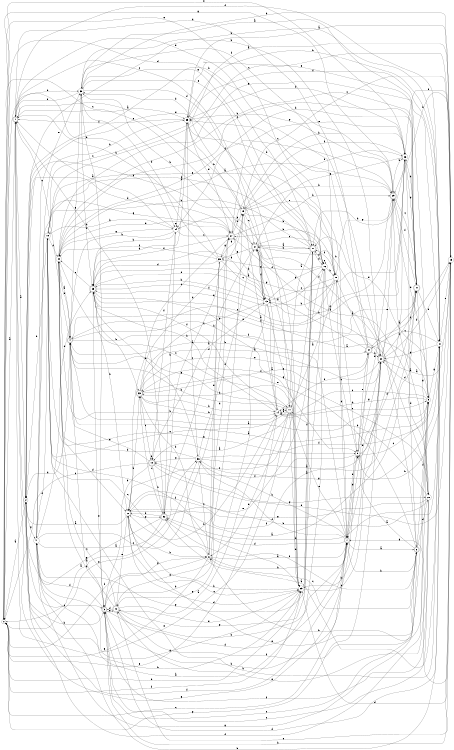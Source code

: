 digraph n34_9 {
__start0 [label="" shape="none"];

rankdir=LR;
size="8,5";

s0 [style="filled", color="black", fillcolor="white" shape="circle", label="0"];
s1 [style="rounded,filled", color="black", fillcolor="white" shape="doublecircle", label="1"];
s2 [style="filled", color="black", fillcolor="white" shape="circle", label="2"];
s3 [style="rounded,filled", color="black", fillcolor="white" shape="doublecircle", label="3"];
s4 [style="rounded,filled", color="black", fillcolor="white" shape="doublecircle", label="4"];
s5 [style="filled", color="black", fillcolor="white" shape="circle", label="5"];
s6 [style="filled", color="black", fillcolor="white" shape="circle", label="6"];
s7 [style="rounded,filled", color="black", fillcolor="white" shape="doublecircle", label="7"];
s8 [style="rounded,filled", color="black", fillcolor="white" shape="doublecircle", label="8"];
s9 [style="filled", color="black", fillcolor="white" shape="circle", label="9"];
s10 [style="filled", color="black", fillcolor="white" shape="circle", label="10"];
s11 [style="rounded,filled", color="black", fillcolor="white" shape="doublecircle", label="11"];
s12 [style="rounded,filled", color="black", fillcolor="white" shape="doublecircle", label="12"];
s13 [style="filled", color="black", fillcolor="white" shape="circle", label="13"];
s14 [style="filled", color="black", fillcolor="white" shape="circle", label="14"];
s15 [style="filled", color="black", fillcolor="white" shape="circle", label="15"];
s16 [style="filled", color="black", fillcolor="white" shape="circle", label="16"];
s17 [style="rounded,filled", color="black", fillcolor="white" shape="doublecircle", label="17"];
s18 [style="filled", color="black", fillcolor="white" shape="circle", label="18"];
s19 [style="filled", color="black", fillcolor="white" shape="circle", label="19"];
s20 [style="rounded,filled", color="black", fillcolor="white" shape="doublecircle", label="20"];
s21 [style="rounded,filled", color="black", fillcolor="white" shape="doublecircle", label="21"];
s22 [style="filled", color="black", fillcolor="white" shape="circle", label="22"];
s23 [style="filled", color="black", fillcolor="white" shape="circle", label="23"];
s24 [style="filled", color="black", fillcolor="white" shape="circle", label="24"];
s25 [style="rounded,filled", color="black", fillcolor="white" shape="doublecircle", label="25"];
s26 [style="filled", color="black", fillcolor="white" shape="circle", label="26"];
s27 [style="rounded,filled", color="black", fillcolor="white" shape="doublecircle", label="27"];
s28 [style="filled", color="black", fillcolor="white" shape="circle", label="28"];
s29 [style="rounded,filled", color="black", fillcolor="white" shape="doublecircle", label="29"];
s30 [style="filled", color="black", fillcolor="white" shape="circle", label="30"];
s31 [style="filled", color="black", fillcolor="white" shape="circle", label="31"];
s32 [style="rounded,filled", color="black", fillcolor="white" shape="doublecircle", label="32"];
s33 [style="rounded,filled", color="black", fillcolor="white" shape="doublecircle", label="33"];
s34 [style="rounded,filled", color="black", fillcolor="white" shape="doublecircle", label="34"];
s35 [style="filled", color="black", fillcolor="white" shape="circle", label="35"];
s36 [style="filled", color="black", fillcolor="white" shape="circle", label="36"];
s37 [style="rounded,filled", color="black", fillcolor="white" shape="doublecircle", label="37"];
s38 [style="filled", color="black", fillcolor="white" shape="circle", label="38"];
s39 [style="filled", color="black", fillcolor="white" shape="circle", label="39"];
s40 [style="rounded,filled", color="black", fillcolor="white" shape="doublecircle", label="40"];
s41 [style="filled", color="black", fillcolor="white" shape="circle", label="41"];
s0 -> s1 [label="a"];
s0 -> s23 [label="b"];
s0 -> s35 [label="c"];
s0 -> s17 [label="d"];
s0 -> s36 [label="e"];
s0 -> s23 [label="f"];
s0 -> s29 [label="g"];
s0 -> s24 [label="h"];
s1 -> s2 [label="a"];
s1 -> s38 [label="b"];
s1 -> s13 [label="c"];
s1 -> s10 [label="d"];
s1 -> s37 [label="e"];
s1 -> s31 [label="f"];
s1 -> s7 [label="g"];
s1 -> s23 [label="h"];
s2 -> s0 [label="a"];
s2 -> s3 [label="b"];
s2 -> s3 [label="c"];
s2 -> s27 [label="d"];
s2 -> s16 [label="e"];
s2 -> s7 [label="f"];
s2 -> s41 [label="g"];
s2 -> s31 [label="h"];
s3 -> s4 [label="a"];
s3 -> s19 [label="b"];
s3 -> s5 [label="c"];
s3 -> s7 [label="d"];
s3 -> s40 [label="e"];
s3 -> s41 [label="f"];
s3 -> s6 [label="g"];
s3 -> s15 [label="h"];
s4 -> s5 [label="a"];
s4 -> s20 [label="b"];
s4 -> s1 [label="c"];
s4 -> s2 [label="d"];
s4 -> s21 [label="e"];
s4 -> s5 [label="f"];
s4 -> s38 [label="g"];
s4 -> s9 [label="h"];
s5 -> s4 [label="a"];
s5 -> s6 [label="b"];
s5 -> s14 [label="c"];
s5 -> s20 [label="d"];
s5 -> s17 [label="e"];
s5 -> s2 [label="f"];
s5 -> s31 [label="g"];
s5 -> s14 [label="h"];
s6 -> s7 [label="a"];
s6 -> s33 [label="b"];
s6 -> s18 [label="c"];
s6 -> s27 [label="d"];
s6 -> s39 [label="e"];
s6 -> s0 [label="f"];
s6 -> s0 [label="g"];
s6 -> s7 [label="h"];
s7 -> s8 [label="a"];
s7 -> s36 [label="b"];
s7 -> s0 [label="c"];
s7 -> s32 [label="d"];
s7 -> s11 [label="e"];
s7 -> s36 [label="f"];
s7 -> s9 [label="g"];
s7 -> s35 [label="h"];
s8 -> s9 [label="a"];
s8 -> s37 [label="b"];
s8 -> s6 [label="c"];
s8 -> s28 [label="d"];
s8 -> s33 [label="e"];
s8 -> s5 [label="f"];
s8 -> s41 [label="g"];
s8 -> s7 [label="h"];
s9 -> s10 [label="a"];
s9 -> s7 [label="b"];
s9 -> s5 [label="c"];
s9 -> s21 [label="d"];
s9 -> s34 [label="e"];
s9 -> s12 [label="f"];
s9 -> s20 [label="g"];
s9 -> s3 [label="h"];
s10 -> s11 [label="a"];
s10 -> s27 [label="b"];
s10 -> s13 [label="c"];
s10 -> s7 [label="d"];
s10 -> s25 [label="e"];
s10 -> s17 [label="f"];
s10 -> s29 [label="g"];
s10 -> s13 [label="h"];
s11 -> s12 [label="a"];
s11 -> s4 [label="b"];
s11 -> s18 [label="c"];
s11 -> s6 [label="d"];
s11 -> s41 [label="e"];
s11 -> s14 [label="f"];
s11 -> s4 [label="g"];
s11 -> s23 [label="h"];
s12 -> s13 [label="a"];
s12 -> s3 [label="b"];
s12 -> s0 [label="c"];
s12 -> s19 [label="d"];
s12 -> s4 [label="e"];
s12 -> s12 [label="f"];
s12 -> s28 [label="g"];
s12 -> s32 [label="h"];
s13 -> s14 [label="a"];
s13 -> s25 [label="b"];
s13 -> s33 [label="c"];
s13 -> s38 [label="d"];
s13 -> s23 [label="e"];
s13 -> s37 [label="f"];
s13 -> s40 [label="g"];
s13 -> s27 [label="h"];
s14 -> s15 [label="a"];
s14 -> s22 [label="b"];
s14 -> s5 [label="c"];
s14 -> s11 [label="d"];
s14 -> s0 [label="e"];
s14 -> s25 [label="f"];
s14 -> s37 [label="g"];
s14 -> s25 [label="h"];
s15 -> s1 [label="a"];
s15 -> s16 [label="b"];
s15 -> s37 [label="c"];
s15 -> s2 [label="d"];
s15 -> s10 [label="e"];
s15 -> s26 [label="f"];
s15 -> s39 [label="g"];
s15 -> s29 [label="h"];
s16 -> s2 [label="a"];
s16 -> s9 [label="b"];
s16 -> s16 [label="c"];
s16 -> s17 [label="d"];
s16 -> s0 [label="e"];
s16 -> s39 [label="f"];
s16 -> s13 [label="g"];
s16 -> s10 [label="h"];
s17 -> s11 [label="a"];
s17 -> s18 [label="b"];
s17 -> s22 [label="c"];
s17 -> s16 [label="d"];
s17 -> s38 [label="e"];
s17 -> s18 [label="f"];
s17 -> s41 [label="g"];
s17 -> s37 [label="h"];
s18 -> s19 [label="a"];
s18 -> s2 [label="b"];
s18 -> s19 [label="c"];
s18 -> s30 [label="d"];
s18 -> s10 [label="e"];
s18 -> s23 [label="f"];
s18 -> s9 [label="g"];
s18 -> s24 [label="h"];
s19 -> s20 [label="a"];
s19 -> s29 [label="b"];
s19 -> s15 [label="c"];
s19 -> s23 [label="d"];
s19 -> s40 [label="e"];
s19 -> s26 [label="f"];
s19 -> s7 [label="g"];
s19 -> s9 [label="h"];
s20 -> s21 [label="a"];
s20 -> s23 [label="b"];
s20 -> s21 [label="c"];
s20 -> s7 [label="d"];
s20 -> s29 [label="e"];
s20 -> s19 [label="f"];
s20 -> s0 [label="g"];
s20 -> s38 [label="h"];
s21 -> s22 [label="a"];
s21 -> s26 [label="b"];
s21 -> s30 [label="c"];
s21 -> s31 [label="d"];
s21 -> s35 [label="e"];
s21 -> s29 [label="f"];
s21 -> s28 [label="g"];
s21 -> s24 [label="h"];
s22 -> s2 [label="a"];
s22 -> s6 [label="b"];
s22 -> s23 [label="c"];
s22 -> s23 [label="d"];
s22 -> s8 [label="e"];
s22 -> s26 [label="f"];
s22 -> s32 [label="g"];
s22 -> s33 [label="h"];
s23 -> s17 [label="a"];
s23 -> s22 [label="b"];
s23 -> s20 [label="c"];
s23 -> s24 [label="d"];
s23 -> s40 [label="e"];
s23 -> s17 [label="f"];
s23 -> s37 [label="g"];
s23 -> s33 [label="h"];
s24 -> s1 [label="a"];
s24 -> s25 [label="b"];
s24 -> s27 [label="c"];
s24 -> s35 [label="d"];
s24 -> s24 [label="e"];
s24 -> s12 [label="f"];
s24 -> s30 [label="g"];
s24 -> s4 [label="h"];
s25 -> s26 [label="a"];
s25 -> s33 [label="b"];
s25 -> s30 [label="c"];
s25 -> s13 [label="d"];
s25 -> s3 [label="e"];
s25 -> s16 [label="f"];
s25 -> s7 [label="g"];
s25 -> s22 [label="h"];
s26 -> s0 [label="a"];
s26 -> s27 [label="b"];
s26 -> s4 [label="c"];
s26 -> s8 [label="d"];
s26 -> s37 [label="e"];
s26 -> s15 [label="f"];
s26 -> s21 [label="g"];
s26 -> s17 [label="h"];
s27 -> s28 [label="a"];
s27 -> s29 [label="b"];
s27 -> s22 [label="c"];
s27 -> s30 [label="d"];
s27 -> s26 [label="e"];
s27 -> s25 [label="f"];
s27 -> s41 [label="g"];
s27 -> s15 [label="h"];
s28 -> s29 [label="a"];
s28 -> s11 [label="b"];
s28 -> s3 [label="c"];
s28 -> s25 [label="d"];
s28 -> s40 [label="e"];
s28 -> s3 [label="f"];
s28 -> s22 [label="g"];
s28 -> s32 [label="h"];
s29 -> s30 [label="a"];
s29 -> s2 [label="b"];
s29 -> s21 [label="c"];
s29 -> s5 [label="d"];
s29 -> s9 [label="e"];
s29 -> s13 [label="f"];
s29 -> s35 [label="g"];
s29 -> s26 [label="h"];
s30 -> s4 [label="a"];
s30 -> s21 [label="b"];
s30 -> s11 [label="c"];
s30 -> s22 [label="d"];
s30 -> s4 [label="e"];
s30 -> s29 [label="f"];
s30 -> s31 [label="g"];
s30 -> s14 [label="h"];
s31 -> s32 [label="a"];
s31 -> s22 [label="b"];
s31 -> s34 [label="c"];
s31 -> s3 [label="d"];
s31 -> s19 [label="e"];
s31 -> s35 [label="f"];
s31 -> s20 [label="g"];
s31 -> s18 [label="h"];
s32 -> s0 [label="a"];
s32 -> s22 [label="b"];
s32 -> s33 [label="c"];
s32 -> s1 [label="d"];
s32 -> s16 [label="e"];
s32 -> s8 [label="f"];
s32 -> s1 [label="g"];
s32 -> s24 [label="h"];
s33 -> s34 [label="a"];
s33 -> s14 [label="b"];
s33 -> s12 [label="c"];
s33 -> s15 [label="d"];
s33 -> s34 [label="e"];
s33 -> s20 [label="f"];
s33 -> s28 [label="g"];
s33 -> s14 [label="h"];
s34 -> s10 [label="a"];
s34 -> s20 [label="b"];
s34 -> s35 [label="c"];
s34 -> s1 [label="d"];
s34 -> s14 [label="e"];
s34 -> s19 [label="f"];
s34 -> s25 [label="g"];
s34 -> s7 [label="h"];
s35 -> s19 [label="a"];
s35 -> s31 [label="b"];
s35 -> s36 [label="c"];
s35 -> s26 [label="d"];
s35 -> s27 [label="e"];
s35 -> s1 [label="f"];
s35 -> s25 [label="g"];
s35 -> s15 [label="h"];
s36 -> s21 [label="a"];
s36 -> s30 [label="b"];
s36 -> s6 [label="c"];
s36 -> s37 [label="d"];
s36 -> s12 [label="e"];
s36 -> s31 [label="f"];
s36 -> s31 [label="g"];
s36 -> s25 [label="h"];
s37 -> s17 [label="a"];
s37 -> s38 [label="b"];
s37 -> s16 [label="c"];
s37 -> s32 [label="d"];
s37 -> s13 [label="e"];
s37 -> s20 [label="f"];
s37 -> s39 [label="g"];
s37 -> s20 [label="h"];
s38 -> s5 [label="a"];
s38 -> s19 [label="b"];
s38 -> s3 [label="c"];
s38 -> s11 [label="d"];
s38 -> s1 [label="e"];
s38 -> s20 [label="f"];
s38 -> s17 [label="g"];
s38 -> s25 [label="h"];
s39 -> s32 [label="a"];
s39 -> s38 [label="b"];
s39 -> s13 [label="c"];
s39 -> s25 [label="d"];
s39 -> s40 [label="e"];
s39 -> s30 [label="f"];
s39 -> s27 [label="g"];
s39 -> s1 [label="h"];
s40 -> s14 [label="a"];
s40 -> s7 [label="b"];
s40 -> s30 [label="c"];
s40 -> s3 [label="d"];
s40 -> s22 [label="e"];
s40 -> s8 [label="f"];
s40 -> s16 [label="g"];
s40 -> s30 [label="h"];
s41 -> s36 [label="a"];
s41 -> s35 [label="b"];
s41 -> s27 [label="c"];
s41 -> s25 [label="d"];
s41 -> s38 [label="e"];
s41 -> s18 [label="f"];
s41 -> s23 [label="g"];
s41 -> s31 [label="h"];

}